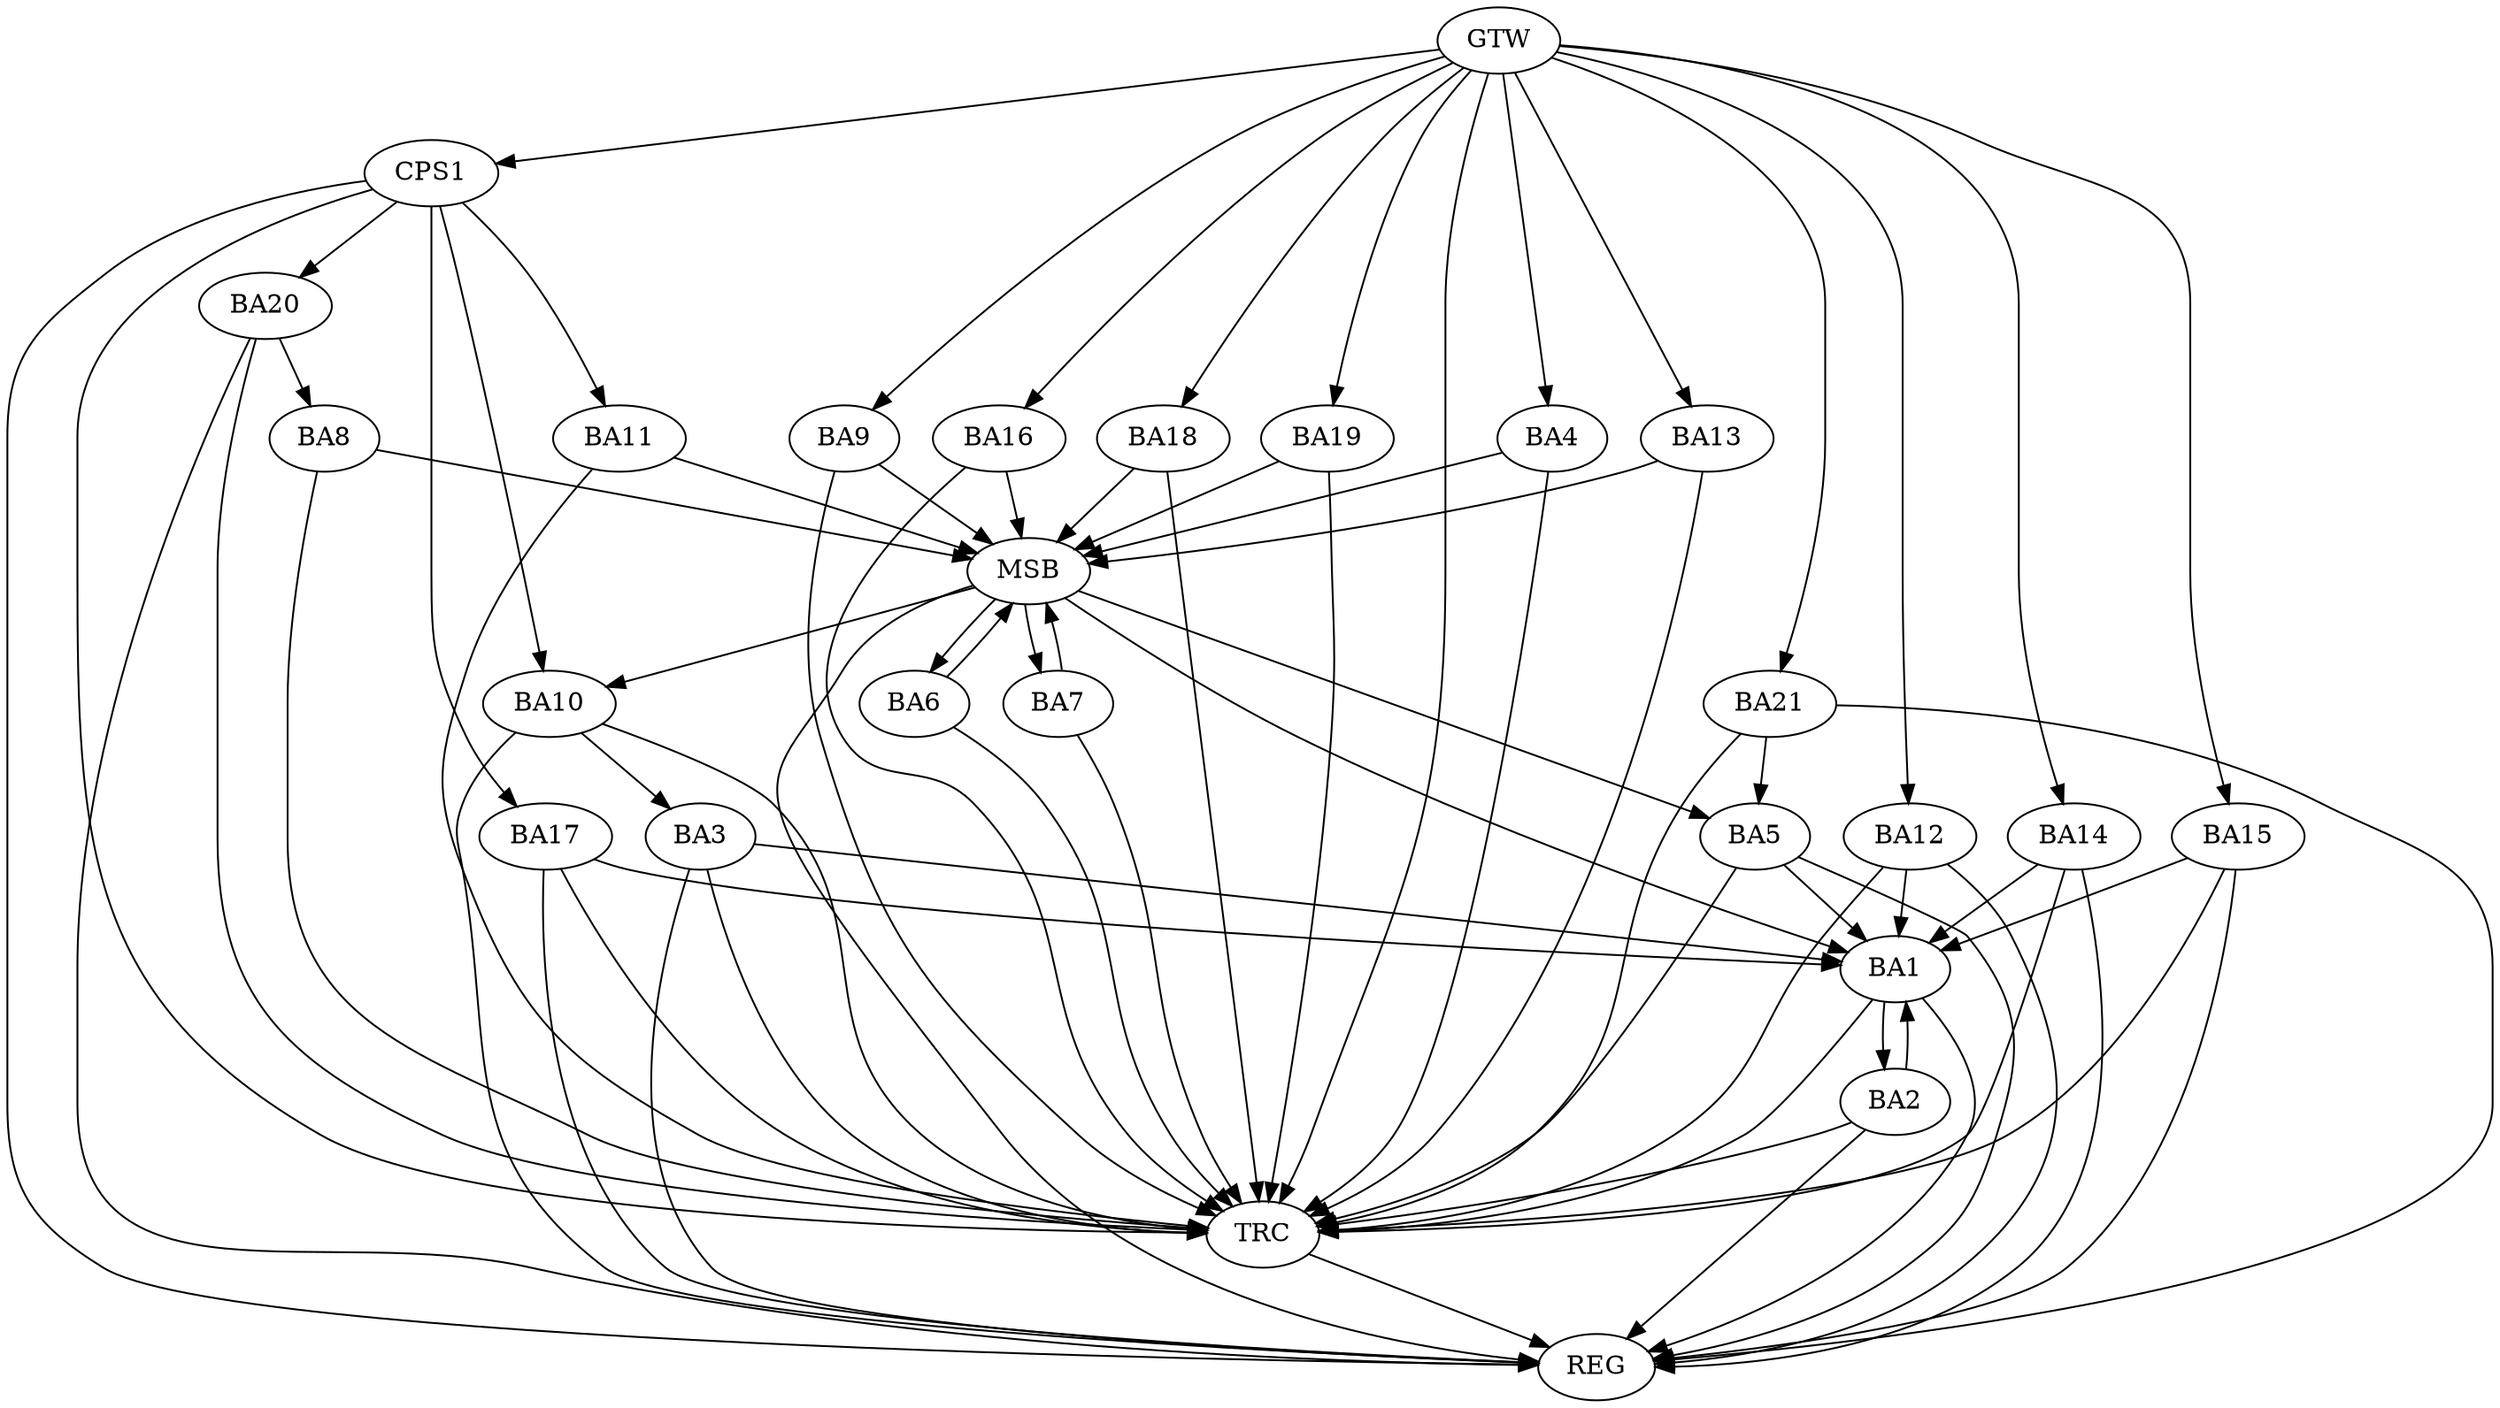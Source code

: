 strict digraph G {
  BA1 [ label="BA1" ];
  BA2 [ label="BA2" ];
  BA3 [ label="BA3" ];
  BA4 [ label="BA4" ];
  BA5 [ label="BA5" ];
  BA6 [ label="BA6" ];
  BA7 [ label="BA7" ];
  BA8 [ label="BA8" ];
  BA9 [ label="BA9" ];
  BA10 [ label="BA10" ];
  BA11 [ label="BA11" ];
  BA12 [ label="BA12" ];
  BA13 [ label="BA13" ];
  BA14 [ label="BA14" ];
  BA15 [ label="BA15" ];
  BA16 [ label="BA16" ];
  BA17 [ label="BA17" ];
  BA18 [ label="BA18" ];
  BA19 [ label="BA19" ];
  BA20 [ label="BA20" ];
  BA21 [ label="BA21" ];
  CPS1 [ label="CPS1" ];
  GTW [ label="GTW" ];
  REG [ label="REG" ];
  MSB [ label="MSB" ];
  TRC [ label="TRC" ];
  BA1 -> BA2;
  BA2 -> BA1;
  BA3 -> BA1;
  BA5 -> BA1;
  BA10 -> BA3;
  BA12 -> BA1;
  BA14 -> BA1;
  BA15 -> BA1;
  BA17 -> BA1;
  BA20 -> BA8;
  BA21 -> BA5;
  CPS1 -> BA17;
  CPS1 -> BA11;
  CPS1 -> BA20;
  CPS1 -> BA10;
  GTW -> BA4;
  GTW -> BA9;
  GTW -> BA12;
  GTW -> BA13;
  GTW -> BA14;
  GTW -> BA15;
  GTW -> BA16;
  GTW -> BA18;
  GTW -> BA19;
  GTW -> BA21;
  GTW -> CPS1;
  BA1 -> REG;
  BA2 -> REG;
  BA3 -> REG;
  BA5 -> REG;
  BA10 -> REG;
  BA12 -> REG;
  BA14 -> REG;
  BA15 -> REG;
  BA17 -> REG;
  BA20 -> REG;
  BA21 -> REG;
  CPS1 -> REG;
  BA4 -> MSB;
  MSB -> BA1;
  MSB -> REG;
  BA6 -> MSB;
  BA7 -> MSB;
  BA8 -> MSB;
  BA9 -> MSB;
  BA11 -> MSB;
  MSB -> BA7;
  BA13 -> MSB;
  MSB -> BA10;
  BA16 -> MSB;
  MSB -> BA5;
  BA18 -> MSB;
  BA19 -> MSB;
  MSB -> BA6;
  BA1 -> TRC;
  BA2 -> TRC;
  BA3 -> TRC;
  BA4 -> TRC;
  BA5 -> TRC;
  BA6 -> TRC;
  BA7 -> TRC;
  BA8 -> TRC;
  BA9 -> TRC;
  BA10 -> TRC;
  BA11 -> TRC;
  BA12 -> TRC;
  BA13 -> TRC;
  BA14 -> TRC;
  BA15 -> TRC;
  BA16 -> TRC;
  BA17 -> TRC;
  BA18 -> TRC;
  BA19 -> TRC;
  BA20 -> TRC;
  BA21 -> TRC;
  CPS1 -> TRC;
  GTW -> TRC;
  TRC -> REG;
}

